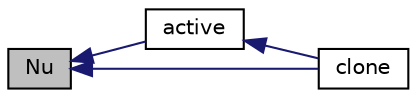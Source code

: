 digraph "Nu"
{
  bgcolor="transparent";
  edge [fontname="Helvetica",fontsize="10",labelfontname="Helvetica",labelfontsize="10"];
  node [fontname="Helvetica",fontsize="10",shape=record];
  rankdir="LR";
  Node20 [label="Nu",height=0.2,width=0.4,color="black", fillcolor="grey75", style="filled", fontcolor="black"];
  Node20 -> Node21 [dir="back",color="midnightblue",fontsize="10",style="solid",fontname="Helvetica"];
  Node21 [label="active",height=0.2,width=0.4,color="black",URL="$a25489.html#ad9735e23cb0888fb98e1c5893aecff7e",tooltip="Flag to indicate whether model activates heat transfer model. "];
  Node21 -> Node22 [dir="back",color="midnightblue",fontsize="10",style="solid",fontname="Helvetica"];
  Node22 [label="clone",height=0.2,width=0.4,color="black",URL="$a25489.html#a015858b0d482383b4d7beabfdec4d7a1",tooltip="Construct and return a clone. "];
  Node20 -> Node22 [dir="back",color="midnightblue",fontsize="10",style="solid",fontname="Helvetica"];
}

